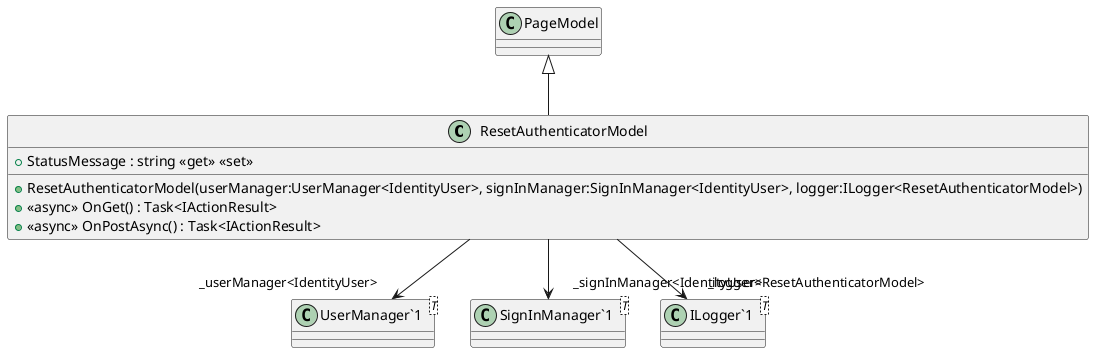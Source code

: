 @startuml
class ResetAuthenticatorModel {
    + ResetAuthenticatorModel(userManager:UserManager<IdentityUser>, signInManager:SignInManager<IdentityUser>, logger:ILogger<ResetAuthenticatorModel>)
    + StatusMessage : string <<get>> <<set>>
    + <<async>> OnGet() : Task<IActionResult>
    + <<async>> OnPostAsync() : Task<IActionResult>
}
class "UserManager`1"<T> {
}
class "SignInManager`1"<T> {
}
class "ILogger`1"<T> {
}
PageModel <|-- ResetAuthenticatorModel
ResetAuthenticatorModel --> "_userManager<IdentityUser>" "UserManager`1"
ResetAuthenticatorModel --> "_signInManager<IdentityUser>" "SignInManager`1"
ResetAuthenticatorModel --> "_logger<ResetAuthenticatorModel>" "ILogger`1"
@enduml
